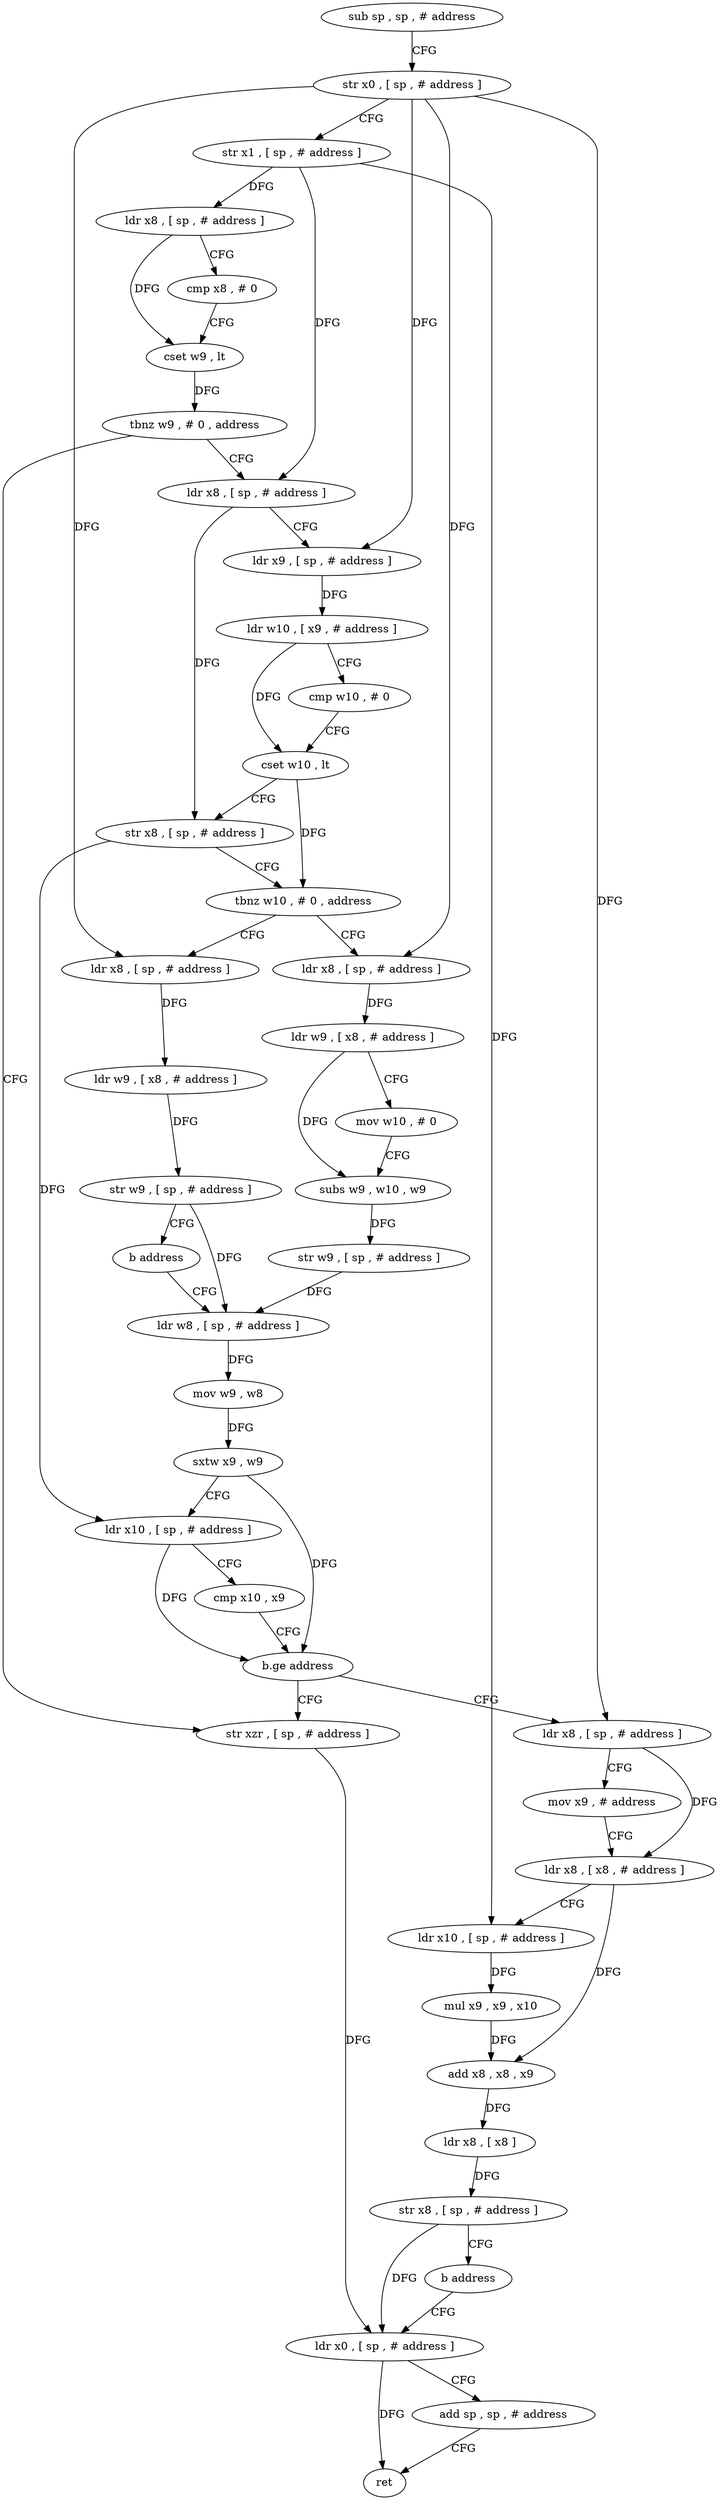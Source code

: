 digraph "func" {
"4246208" [label = "sub sp , sp , # address" ]
"4246212" [label = "str x0 , [ sp , # address ]" ]
"4246216" [label = "str x1 , [ sp , # address ]" ]
"4246220" [label = "ldr x8 , [ sp , # address ]" ]
"4246224" [label = "cmp x8 , # 0" ]
"4246228" [label = "cset w9 , lt" ]
"4246232" [label = "tbnz w9 , # 0 , address" ]
"4246360" [label = "str xzr , [ sp , # address ]" ]
"4246236" [label = "ldr x8 , [ sp , # address ]" ]
"4246364" [label = "ldr x0 , [ sp , # address ]" ]
"4246240" [label = "ldr x9 , [ sp , # address ]" ]
"4246244" [label = "ldr w10 , [ x9 , # address ]" ]
"4246248" [label = "cmp w10 , # 0" ]
"4246252" [label = "cset w10 , lt" ]
"4246256" [label = "str x8 , [ sp , # address ]" ]
"4246260" [label = "tbnz w10 , # 0 , address" ]
"4246280" [label = "ldr x8 , [ sp , # address ]" ]
"4246264" [label = "ldr x8 , [ sp , # address ]" ]
"4246284" [label = "ldr w9 , [ x8 , # address ]" ]
"4246288" [label = "mov w10 , # 0" ]
"4246292" [label = "subs w9 , w10 , w9" ]
"4246296" [label = "str w9 , [ sp , # address ]" ]
"4246300" [label = "ldr w8 , [ sp , # address ]" ]
"4246268" [label = "ldr w9 , [ x8 , # address ]" ]
"4246272" [label = "str w9 , [ sp , # address ]" ]
"4246276" [label = "b address" ]
"4246324" [label = "ldr x8 , [ sp , # address ]" ]
"4246328" [label = "mov x9 , # address" ]
"4246332" [label = "ldr x8 , [ x8 , # address ]" ]
"4246336" [label = "ldr x10 , [ sp , # address ]" ]
"4246340" [label = "mul x9 , x9 , x10" ]
"4246344" [label = "add x8 , x8 , x9" ]
"4246348" [label = "ldr x8 , [ x8 ]" ]
"4246352" [label = "str x8 , [ sp , # address ]" ]
"4246356" [label = "b address" ]
"4246304" [label = "mov w9 , w8" ]
"4246308" [label = "sxtw x9 , w9" ]
"4246312" [label = "ldr x10 , [ sp , # address ]" ]
"4246316" [label = "cmp x10 , x9" ]
"4246320" [label = "b.ge address" ]
"4246368" [label = "add sp , sp , # address" ]
"4246372" [label = "ret" ]
"4246208" -> "4246212" [ label = "CFG" ]
"4246212" -> "4246216" [ label = "CFG" ]
"4246212" -> "4246240" [ label = "DFG" ]
"4246212" -> "4246280" [ label = "DFG" ]
"4246212" -> "4246264" [ label = "DFG" ]
"4246212" -> "4246324" [ label = "DFG" ]
"4246216" -> "4246220" [ label = "DFG" ]
"4246216" -> "4246236" [ label = "DFG" ]
"4246216" -> "4246336" [ label = "DFG" ]
"4246220" -> "4246224" [ label = "CFG" ]
"4246220" -> "4246228" [ label = "DFG" ]
"4246224" -> "4246228" [ label = "CFG" ]
"4246228" -> "4246232" [ label = "DFG" ]
"4246232" -> "4246360" [ label = "CFG" ]
"4246232" -> "4246236" [ label = "CFG" ]
"4246360" -> "4246364" [ label = "DFG" ]
"4246236" -> "4246240" [ label = "CFG" ]
"4246236" -> "4246256" [ label = "DFG" ]
"4246364" -> "4246368" [ label = "CFG" ]
"4246364" -> "4246372" [ label = "DFG" ]
"4246240" -> "4246244" [ label = "DFG" ]
"4246244" -> "4246248" [ label = "CFG" ]
"4246244" -> "4246252" [ label = "DFG" ]
"4246248" -> "4246252" [ label = "CFG" ]
"4246252" -> "4246256" [ label = "CFG" ]
"4246252" -> "4246260" [ label = "DFG" ]
"4246256" -> "4246260" [ label = "CFG" ]
"4246256" -> "4246312" [ label = "DFG" ]
"4246260" -> "4246280" [ label = "CFG" ]
"4246260" -> "4246264" [ label = "CFG" ]
"4246280" -> "4246284" [ label = "DFG" ]
"4246264" -> "4246268" [ label = "DFG" ]
"4246284" -> "4246288" [ label = "CFG" ]
"4246284" -> "4246292" [ label = "DFG" ]
"4246288" -> "4246292" [ label = "CFG" ]
"4246292" -> "4246296" [ label = "DFG" ]
"4246296" -> "4246300" [ label = "DFG" ]
"4246300" -> "4246304" [ label = "DFG" ]
"4246268" -> "4246272" [ label = "DFG" ]
"4246272" -> "4246276" [ label = "CFG" ]
"4246272" -> "4246300" [ label = "DFG" ]
"4246276" -> "4246300" [ label = "CFG" ]
"4246324" -> "4246328" [ label = "CFG" ]
"4246324" -> "4246332" [ label = "DFG" ]
"4246328" -> "4246332" [ label = "CFG" ]
"4246332" -> "4246336" [ label = "CFG" ]
"4246332" -> "4246344" [ label = "DFG" ]
"4246336" -> "4246340" [ label = "DFG" ]
"4246340" -> "4246344" [ label = "DFG" ]
"4246344" -> "4246348" [ label = "DFG" ]
"4246348" -> "4246352" [ label = "DFG" ]
"4246352" -> "4246356" [ label = "CFG" ]
"4246352" -> "4246364" [ label = "DFG" ]
"4246356" -> "4246364" [ label = "CFG" ]
"4246304" -> "4246308" [ label = "DFG" ]
"4246308" -> "4246312" [ label = "CFG" ]
"4246308" -> "4246320" [ label = "DFG" ]
"4246312" -> "4246316" [ label = "CFG" ]
"4246312" -> "4246320" [ label = "DFG" ]
"4246316" -> "4246320" [ label = "CFG" ]
"4246320" -> "4246360" [ label = "CFG" ]
"4246320" -> "4246324" [ label = "CFG" ]
"4246368" -> "4246372" [ label = "CFG" ]
}
